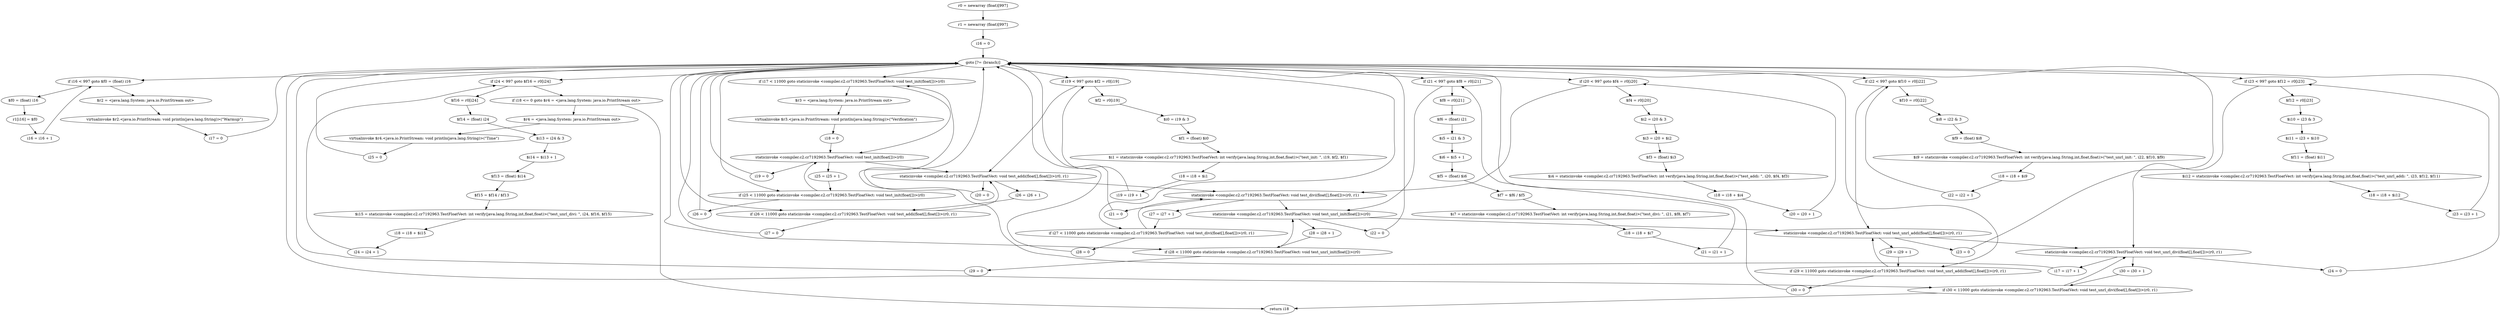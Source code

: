 digraph "unitGraph" {
    "r0 = newarray (float)[997]"
    "r1 = newarray (float)[997]"
    "i16 = 0"
    "goto [?= (branch)]"
    "$f0 = (float) i16"
    "r1[i16] = $f0"
    "i16 = i16 + 1"
    "if i16 < 997 goto $f0 = (float) i16"
    "$r2 = <java.lang.System: java.io.PrintStream out>"
    "virtualinvoke $r2.<java.io.PrintStream: void println(java.lang.String)>(\"Warmup\")"
    "i17 = 0"
    "staticinvoke <compiler.c2.cr7192963.TestFloatVect: void test_init(float[])>(r0)"
    "staticinvoke <compiler.c2.cr7192963.TestFloatVect: void test_addi(float[],float[])>(r0, r1)"
    "staticinvoke <compiler.c2.cr7192963.TestFloatVect: void test_divi(float[],float[])>(r0, r1)"
    "staticinvoke <compiler.c2.cr7192963.TestFloatVect: void test_unrl_init(float[])>(r0)"
    "staticinvoke <compiler.c2.cr7192963.TestFloatVect: void test_unrl_addi(float[],float[])>(r0, r1)"
    "staticinvoke <compiler.c2.cr7192963.TestFloatVect: void test_unrl_divi(float[],float[])>(r0, r1)"
    "i17 = i17 + 1"
    "if i17 < 11000 goto staticinvoke <compiler.c2.cr7192963.TestFloatVect: void test_init(float[])>(r0)"
    "$r3 = <java.lang.System: java.io.PrintStream out>"
    "virtualinvoke $r3.<java.io.PrintStream: void println(java.lang.String)>(\"Verification\")"
    "i18 = 0"
    "i19 = 0"
    "$f2 = r0[i19]"
    "$i0 = i19 & 3"
    "$f1 = (float) $i0"
    "$i1 = staticinvoke <compiler.c2.cr7192963.TestFloatVect: int verify(java.lang.String,int,float,float)>(\"test_init: \", i19, $f2, $f1)"
    "i18 = i18 + $i1"
    "i19 = i19 + 1"
    "if i19 < 997 goto $f2 = r0[i19]"
    "i20 = 0"
    "$f4 = r0[i20]"
    "$i2 = i20 & 3"
    "$i3 = i20 + $i2"
    "$f3 = (float) $i3"
    "$i4 = staticinvoke <compiler.c2.cr7192963.TestFloatVect: int verify(java.lang.String,int,float,float)>(\"test_addi: \", i20, $f4, $f3)"
    "i18 = i18 + $i4"
    "i20 = i20 + 1"
    "if i20 < 997 goto $f4 = r0[i20]"
    "i21 = 0"
    "$f8 = r0[i21]"
    "$f6 = (float) i21"
    "$i5 = i21 & 3"
    "$i6 = $i5 + 1"
    "$f5 = (float) $i6"
    "$f7 = $f6 / $f5"
    "$i7 = staticinvoke <compiler.c2.cr7192963.TestFloatVect: int verify(java.lang.String,int,float,float)>(\"test_divi: \", i21, $f8, $f7)"
    "i18 = i18 + $i7"
    "i21 = i21 + 1"
    "if i21 < 997 goto $f8 = r0[i21]"
    "i22 = 0"
    "$f10 = r0[i22]"
    "$i8 = i22 & 3"
    "$f9 = (float) $i8"
    "$i9 = staticinvoke <compiler.c2.cr7192963.TestFloatVect: int verify(java.lang.String,int,float,float)>(\"test_unrl_init: \", i22, $f10, $f9)"
    "i18 = i18 + $i9"
    "i22 = i22 + 1"
    "if i22 < 997 goto $f10 = r0[i22]"
    "i23 = 0"
    "$f12 = r0[i23]"
    "$i10 = i23 & 3"
    "$i11 = i23 + $i10"
    "$f11 = (float) $i11"
    "$i12 = staticinvoke <compiler.c2.cr7192963.TestFloatVect: int verify(java.lang.String,int,float,float)>(\"test_unrl_addi: \", i23, $f12, $f11)"
    "i18 = i18 + $i12"
    "i23 = i23 + 1"
    "if i23 < 997 goto $f12 = r0[i23]"
    "i24 = 0"
    "$f16 = r0[i24]"
    "$f14 = (float) i24"
    "$i13 = i24 & 3"
    "$i14 = $i13 + 1"
    "$f13 = (float) $i14"
    "$f15 = $f14 / $f13"
    "$i15 = staticinvoke <compiler.c2.cr7192963.TestFloatVect: int verify(java.lang.String,int,float,float)>(\"test_unrl_divi: \", i24, $f16, $f15)"
    "i18 = i18 + $i15"
    "i24 = i24 + 1"
    "if i24 < 997 goto $f16 = r0[i24]"
    "if i18 <= 0 goto $r4 = <java.lang.System: java.io.PrintStream out>"
    "return i18"
    "$r4 = <java.lang.System: java.io.PrintStream out>"
    "virtualinvoke $r4.<java.io.PrintStream: void println(java.lang.String)>(\"Time\")"
    "i25 = 0"
    "i25 = i25 + 1"
    "if i25 < 11000 goto staticinvoke <compiler.c2.cr7192963.TestFloatVect: void test_init(float[])>(r0)"
    "i26 = 0"
    "i26 = i26 + 1"
    "if i26 < 11000 goto staticinvoke <compiler.c2.cr7192963.TestFloatVect: void test_addi(float[],float[])>(r0, r1)"
    "i27 = 0"
    "i27 = i27 + 1"
    "if i27 < 11000 goto staticinvoke <compiler.c2.cr7192963.TestFloatVect: void test_divi(float[],float[])>(r0, r1)"
    "i28 = 0"
    "i28 = i28 + 1"
    "if i28 < 11000 goto staticinvoke <compiler.c2.cr7192963.TestFloatVect: void test_unrl_init(float[])>(r0)"
    "i29 = 0"
    "i29 = i29 + 1"
    "if i29 < 11000 goto staticinvoke <compiler.c2.cr7192963.TestFloatVect: void test_unrl_addi(float[],float[])>(r0, r1)"
    "i30 = 0"
    "i30 = i30 + 1"
    "if i30 < 11000 goto staticinvoke <compiler.c2.cr7192963.TestFloatVect: void test_unrl_divi(float[],float[])>(r0, r1)"
    "r0 = newarray (float)[997]"->"r1 = newarray (float)[997]";
    "r1 = newarray (float)[997]"->"i16 = 0";
    "i16 = 0"->"goto [?= (branch)]";
    "goto [?= (branch)]"->"if i16 < 997 goto $f0 = (float) i16";
    "$f0 = (float) i16"->"r1[i16] = $f0";
    "r1[i16] = $f0"->"i16 = i16 + 1";
    "i16 = i16 + 1"->"if i16 < 997 goto $f0 = (float) i16";
    "if i16 < 997 goto $f0 = (float) i16"->"$r2 = <java.lang.System: java.io.PrintStream out>";
    "if i16 < 997 goto $f0 = (float) i16"->"$f0 = (float) i16";
    "$r2 = <java.lang.System: java.io.PrintStream out>"->"virtualinvoke $r2.<java.io.PrintStream: void println(java.lang.String)>(\"Warmup\")";
    "virtualinvoke $r2.<java.io.PrintStream: void println(java.lang.String)>(\"Warmup\")"->"i17 = 0";
    "i17 = 0"->"goto [?= (branch)]";
    "goto [?= (branch)]"->"if i17 < 11000 goto staticinvoke <compiler.c2.cr7192963.TestFloatVect: void test_init(float[])>(r0)";
    "staticinvoke <compiler.c2.cr7192963.TestFloatVect: void test_init(float[])>(r0)"->"staticinvoke <compiler.c2.cr7192963.TestFloatVect: void test_addi(float[],float[])>(r0, r1)";
    "staticinvoke <compiler.c2.cr7192963.TestFloatVect: void test_addi(float[],float[])>(r0, r1)"->"staticinvoke <compiler.c2.cr7192963.TestFloatVect: void test_divi(float[],float[])>(r0, r1)";
    "staticinvoke <compiler.c2.cr7192963.TestFloatVect: void test_divi(float[],float[])>(r0, r1)"->"staticinvoke <compiler.c2.cr7192963.TestFloatVect: void test_unrl_init(float[])>(r0)";
    "staticinvoke <compiler.c2.cr7192963.TestFloatVect: void test_unrl_init(float[])>(r0)"->"staticinvoke <compiler.c2.cr7192963.TestFloatVect: void test_unrl_addi(float[],float[])>(r0, r1)";
    "staticinvoke <compiler.c2.cr7192963.TestFloatVect: void test_unrl_addi(float[],float[])>(r0, r1)"->"staticinvoke <compiler.c2.cr7192963.TestFloatVect: void test_unrl_divi(float[],float[])>(r0, r1)";
    "staticinvoke <compiler.c2.cr7192963.TestFloatVect: void test_unrl_divi(float[],float[])>(r0, r1)"->"i17 = i17 + 1";
    "i17 = i17 + 1"->"if i17 < 11000 goto staticinvoke <compiler.c2.cr7192963.TestFloatVect: void test_init(float[])>(r0)";
    "if i17 < 11000 goto staticinvoke <compiler.c2.cr7192963.TestFloatVect: void test_init(float[])>(r0)"->"$r3 = <java.lang.System: java.io.PrintStream out>";
    "if i17 < 11000 goto staticinvoke <compiler.c2.cr7192963.TestFloatVect: void test_init(float[])>(r0)"->"staticinvoke <compiler.c2.cr7192963.TestFloatVect: void test_init(float[])>(r0)";
    "$r3 = <java.lang.System: java.io.PrintStream out>"->"virtualinvoke $r3.<java.io.PrintStream: void println(java.lang.String)>(\"Verification\")";
    "virtualinvoke $r3.<java.io.PrintStream: void println(java.lang.String)>(\"Verification\")"->"i18 = 0";
    "i18 = 0"->"staticinvoke <compiler.c2.cr7192963.TestFloatVect: void test_init(float[])>(r0)";
    "staticinvoke <compiler.c2.cr7192963.TestFloatVect: void test_init(float[])>(r0)"->"i19 = 0";
    "i19 = 0"->"goto [?= (branch)]";
    "goto [?= (branch)]"->"if i19 < 997 goto $f2 = r0[i19]";
    "$f2 = r0[i19]"->"$i0 = i19 & 3";
    "$i0 = i19 & 3"->"$f1 = (float) $i0";
    "$f1 = (float) $i0"->"$i1 = staticinvoke <compiler.c2.cr7192963.TestFloatVect: int verify(java.lang.String,int,float,float)>(\"test_init: \", i19, $f2, $f1)";
    "$i1 = staticinvoke <compiler.c2.cr7192963.TestFloatVect: int verify(java.lang.String,int,float,float)>(\"test_init: \", i19, $f2, $f1)"->"i18 = i18 + $i1";
    "i18 = i18 + $i1"->"i19 = i19 + 1";
    "i19 = i19 + 1"->"if i19 < 997 goto $f2 = r0[i19]";
    "if i19 < 997 goto $f2 = r0[i19]"->"staticinvoke <compiler.c2.cr7192963.TestFloatVect: void test_addi(float[],float[])>(r0, r1)";
    "if i19 < 997 goto $f2 = r0[i19]"->"$f2 = r0[i19]";
    "staticinvoke <compiler.c2.cr7192963.TestFloatVect: void test_addi(float[],float[])>(r0, r1)"->"i20 = 0";
    "i20 = 0"->"goto [?= (branch)]";
    "goto [?= (branch)]"->"if i20 < 997 goto $f4 = r0[i20]";
    "$f4 = r0[i20]"->"$i2 = i20 & 3";
    "$i2 = i20 & 3"->"$i3 = i20 + $i2";
    "$i3 = i20 + $i2"->"$f3 = (float) $i3";
    "$f3 = (float) $i3"->"$i4 = staticinvoke <compiler.c2.cr7192963.TestFloatVect: int verify(java.lang.String,int,float,float)>(\"test_addi: \", i20, $f4, $f3)";
    "$i4 = staticinvoke <compiler.c2.cr7192963.TestFloatVect: int verify(java.lang.String,int,float,float)>(\"test_addi: \", i20, $f4, $f3)"->"i18 = i18 + $i4";
    "i18 = i18 + $i4"->"i20 = i20 + 1";
    "i20 = i20 + 1"->"if i20 < 997 goto $f4 = r0[i20]";
    "if i20 < 997 goto $f4 = r0[i20]"->"staticinvoke <compiler.c2.cr7192963.TestFloatVect: void test_divi(float[],float[])>(r0, r1)";
    "if i20 < 997 goto $f4 = r0[i20]"->"$f4 = r0[i20]";
    "staticinvoke <compiler.c2.cr7192963.TestFloatVect: void test_divi(float[],float[])>(r0, r1)"->"i21 = 0";
    "i21 = 0"->"goto [?= (branch)]";
    "goto [?= (branch)]"->"if i21 < 997 goto $f8 = r0[i21]";
    "$f8 = r0[i21]"->"$f6 = (float) i21";
    "$f6 = (float) i21"->"$i5 = i21 & 3";
    "$i5 = i21 & 3"->"$i6 = $i5 + 1";
    "$i6 = $i5 + 1"->"$f5 = (float) $i6";
    "$f5 = (float) $i6"->"$f7 = $f6 / $f5";
    "$f7 = $f6 / $f5"->"$i7 = staticinvoke <compiler.c2.cr7192963.TestFloatVect: int verify(java.lang.String,int,float,float)>(\"test_divi: \", i21, $f8, $f7)";
    "$i7 = staticinvoke <compiler.c2.cr7192963.TestFloatVect: int verify(java.lang.String,int,float,float)>(\"test_divi: \", i21, $f8, $f7)"->"i18 = i18 + $i7";
    "i18 = i18 + $i7"->"i21 = i21 + 1";
    "i21 = i21 + 1"->"if i21 < 997 goto $f8 = r0[i21]";
    "if i21 < 997 goto $f8 = r0[i21]"->"staticinvoke <compiler.c2.cr7192963.TestFloatVect: void test_unrl_init(float[])>(r0)";
    "if i21 < 997 goto $f8 = r0[i21]"->"$f8 = r0[i21]";
    "staticinvoke <compiler.c2.cr7192963.TestFloatVect: void test_unrl_init(float[])>(r0)"->"i22 = 0";
    "i22 = 0"->"goto [?= (branch)]";
    "goto [?= (branch)]"->"if i22 < 997 goto $f10 = r0[i22]";
    "$f10 = r0[i22]"->"$i8 = i22 & 3";
    "$i8 = i22 & 3"->"$f9 = (float) $i8";
    "$f9 = (float) $i8"->"$i9 = staticinvoke <compiler.c2.cr7192963.TestFloatVect: int verify(java.lang.String,int,float,float)>(\"test_unrl_init: \", i22, $f10, $f9)";
    "$i9 = staticinvoke <compiler.c2.cr7192963.TestFloatVect: int verify(java.lang.String,int,float,float)>(\"test_unrl_init: \", i22, $f10, $f9)"->"i18 = i18 + $i9";
    "i18 = i18 + $i9"->"i22 = i22 + 1";
    "i22 = i22 + 1"->"if i22 < 997 goto $f10 = r0[i22]";
    "if i22 < 997 goto $f10 = r0[i22]"->"staticinvoke <compiler.c2.cr7192963.TestFloatVect: void test_unrl_addi(float[],float[])>(r0, r1)";
    "if i22 < 997 goto $f10 = r0[i22]"->"$f10 = r0[i22]";
    "staticinvoke <compiler.c2.cr7192963.TestFloatVect: void test_unrl_addi(float[],float[])>(r0, r1)"->"i23 = 0";
    "i23 = 0"->"goto [?= (branch)]";
    "goto [?= (branch)]"->"if i23 < 997 goto $f12 = r0[i23]";
    "$f12 = r0[i23]"->"$i10 = i23 & 3";
    "$i10 = i23 & 3"->"$i11 = i23 + $i10";
    "$i11 = i23 + $i10"->"$f11 = (float) $i11";
    "$f11 = (float) $i11"->"$i12 = staticinvoke <compiler.c2.cr7192963.TestFloatVect: int verify(java.lang.String,int,float,float)>(\"test_unrl_addi: \", i23, $f12, $f11)";
    "$i12 = staticinvoke <compiler.c2.cr7192963.TestFloatVect: int verify(java.lang.String,int,float,float)>(\"test_unrl_addi: \", i23, $f12, $f11)"->"i18 = i18 + $i12";
    "i18 = i18 + $i12"->"i23 = i23 + 1";
    "i23 = i23 + 1"->"if i23 < 997 goto $f12 = r0[i23]";
    "if i23 < 997 goto $f12 = r0[i23]"->"staticinvoke <compiler.c2.cr7192963.TestFloatVect: void test_unrl_divi(float[],float[])>(r0, r1)";
    "if i23 < 997 goto $f12 = r0[i23]"->"$f12 = r0[i23]";
    "staticinvoke <compiler.c2.cr7192963.TestFloatVect: void test_unrl_divi(float[],float[])>(r0, r1)"->"i24 = 0";
    "i24 = 0"->"goto [?= (branch)]";
    "goto [?= (branch)]"->"if i24 < 997 goto $f16 = r0[i24]";
    "$f16 = r0[i24]"->"$f14 = (float) i24";
    "$f14 = (float) i24"->"$i13 = i24 & 3";
    "$i13 = i24 & 3"->"$i14 = $i13 + 1";
    "$i14 = $i13 + 1"->"$f13 = (float) $i14";
    "$f13 = (float) $i14"->"$f15 = $f14 / $f13";
    "$f15 = $f14 / $f13"->"$i15 = staticinvoke <compiler.c2.cr7192963.TestFloatVect: int verify(java.lang.String,int,float,float)>(\"test_unrl_divi: \", i24, $f16, $f15)";
    "$i15 = staticinvoke <compiler.c2.cr7192963.TestFloatVect: int verify(java.lang.String,int,float,float)>(\"test_unrl_divi: \", i24, $f16, $f15)"->"i18 = i18 + $i15";
    "i18 = i18 + $i15"->"i24 = i24 + 1";
    "i24 = i24 + 1"->"if i24 < 997 goto $f16 = r0[i24]";
    "if i24 < 997 goto $f16 = r0[i24]"->"if i18 <= 0 goto $r4 = <java.lang.System: java.io.PrintStream out>";
    "if i24 < 997 goto $f16 = r0[i24]"->"$f16 = r0[i24]";
    "if i18 <= 0 goto $r4 = <java.lang.System: java.io.PrintStream out>"->"return i18";
    "if i18 <= 0 goto $r4 = <java.lang.System: java.io.PrintStream out>"->"$r4 = <java.lang.System: java.io.PrintStream out>";
    "$r4 = <java.lang.System: java.io.PrintStream out>"->"virtualinvoke $r4.<java.io.PrintStream: void println(java.lang.String)>(\"Time\")";
    "virtualinvoke $r4.<java.io.PrintStream: void println(java.lang.String)>(\"Time\")"->"i25 = 0";
    "i25 = 0"->"goto [?= (branch)]";
    "goto [?= (branch)]"->"if i25 < 11000 goto staticinvoke <compiler.c2.cr7192963.TestFloatVect: void test_init(float[])>(r0)";
    "staticinvoke <compiler.c2.cr7192963.TestFloatVect: void test_init(float[])>(r0)"->"i25 = i25 + 1";
    "i25 = i25 + 1"->"if i25 < 11000 goto staticinvoke <compiler.c2.cr7192963.TestFloatVect: void test_init(float[])>(r0)";
    "if i25 < 11000 goto staticinvoke <compiler.c2.cr7192963.TestFloatVect: void test_init(float[])>(r0)"->"i26 = 0";
    "if i25 < 11000 goto staticinvoke <compiler.c2.cr7192963.TestFloatVect: void test_init(float[])>(r0)"->"staticinvoke <compiler.c2.cr7192963.TestFloatVect: void test_init(float[])>(r0)";
    "i26 = 0"->"goto [?= (branch)]";
    "goto [?= (branch)]"->"if i26 < 11000 goto staticinvoke <compiler.c2.cr7192963.TestFloatVect: void test_addi(float[],float[])>(r0, r1)";
    "staticinvoke <compiler.c2.cr7192963.TestFloatVect: void test_addi(float[],float[])>(r0, r1)"->"i26 = i26 + 1";
    "i26 = i26 + 1"->"if i26 < 11000 goto staticinvoke <compiler.c2.cr7192963.TestFloatVect: void test_addi(float[],float[])>(r0, r1)";
    "if i26 < 11000 goto staticinvoke <compiler.c2.cr7192963.TestFloatVect: void test_addi(float[],float[])>(r0, r1)"->"i27 = 0";
    "if i26 < 11000 goto staticinvoke <compiler.c2.cr7192963.TestFloatVect: void test_addi(float[],float[])>(r0, r1)"->"staticinvoke <compiler.c2.cr7192963.TestFloatVect: void test_addi(float[],float[])>(r0, r1)";
    "i27 = 0"->"goto [?= (branch)]";
    "goto [?= (branch)]"->"if i27 < 11000 goto staticinvoke <compiler.c2.cr7192963.TestFloatVect: void test_divi(float[],float[])>(r0, r1)";
    "staticinvoke <compiler.c2.cr7192963.TestFloatVect: void test_divi(float[],float[])>(r0, r1)"->"i27 = i27 + 1";
    "i27 = i27 + 1"->"if i27 < 11000 goto staticinvoke <compiler.c2.cr7192963.TestFloatVect: void test_divi(float[],float[])>(r0, r1)";
    "if i27 < 11000 goto staticinvoke <compiler.c2.cr7192963.TestFloatVect: void test_divi(float[],float[])>(r0, r1)"->"i28 = 0";
    "if i27 < 11000 goto staticinvoke <compiler.c2.cr7192963.TestFloatVect: void test_divi(float[],float[])>(r0, r1)"->"staticinvoke <compiler.c2.cr7192963.TestFloatVect: void test_divi(float[],float[])>(r0, r1)";
    "i28 = 0"->"goto [?= (branch)]";
    "goto [?= (branch)]"->"if i28 < 11000 goto staticinvoke <compiler.c2.cr7192963.TestFloatVect: void test_unrl_init(float[])>(r0)";
    "staticinvoke <compiler.c2.cr7192963.TestFloatVect: void test_unrl_init(float[])>(r0)"->"i28 = i28 + 1";
    "i28 = i28 + 1"->"if i28 < 11000 goto staticinvoke <compiler.c2.cr7192963.TestFloatVect: void test_unrl_init(float[])>(r0)";
    "if i28 < 11000 goto staticinvoke <compiler.c2.cr7192963.TestFloatVect: void test_unrl_init(float[])>(r0)"->"i29 = 0";
    "if i28 < 11000 goto staticinvoke <compiler.c2.cr7192963.TestFloatVect: void test_unrl_init(float[])>(r0)"->"staticinvoke <compiler.c2.cr7192963.TestFloatVect: void test_unrl_init(float[])>(r0)";
    "i29 = 0"->"goto [?= (branch)]";
    "goto [?= (branch)]"->"if i29 < 11000 goto staticinvoke <compiler.c2.cr7192963.TestFloatVect: void test_unrl_addi(float[],float[])>(r0, r1)";
    "staticinvoke <compiler.c2.cr7192963.TestFloatVect: void test_unrl_addi(float[],float[])>(r0, r1)"->"i29 = i29 + 1";
    "i29 = i29 + 1"->"if i29 < 11000 goto staticinvoke <compiler.c2.cr7192963.TestFloatVect: void test_unrl_addi(float[],float[])>(r0, r1)";
    "if i29 < 11000 goto staticinvoke <compiler.c2.cr7192963.TestFloatVect: void test_unrl_addi(float[],float[])>(r0, r1)"->"i30 = 0";
    "if i29 < 11000 goto staticinvoke <compiler.c2.cr7192963.TestFloatVect: void test_unrl_addi(float[],float[])>(r0, r1)"->"staticinvoke <compiler.c2.cr7192963.TestFloatVect: void test_unrl_addi(float[],float[])>(r0, r1)";
    "i30 = 0"->"goto [?= (branch)]";
    "goto [?= (branch)]"->"if i30 < 11000 goto staticinvoke <compiler.c2.cr7192963.TestFloatVect: void test_unrl_divi(float[],float[])>(r0, r1)";
    "staticinvoke <compiler.c2.cr7192963.TestFloatVect: void test_unrl_divi(float[],float[])>(r0, r1)"->"i30 = i30 + 1";
    "i30 = i30 + 1"->"if i30 < 11000 goto staticinvoke <compiler.c2.cr7192963.TestFloatVect: void test_unrl_divi(float[],float[])>(r0, r1)";
    "if i30 < 11000 goto staticinvoke <compiler.c2.cr7192963.TestFloatVect: void test_unrl_divi(float[],float[])>(r0, r1)"->"return i18";
    "if i30 < 11000 goto staticinvoke <compiler.c2.cr7192963.TestFloatVect: void test_unrl_divi(float[],float[])>(r0, r1)"->"staticinvoke <compiler.c2.cr7192963.TestFloatVect: void test_unrl_divi(float[],float[])>(r0, r1)";
}
